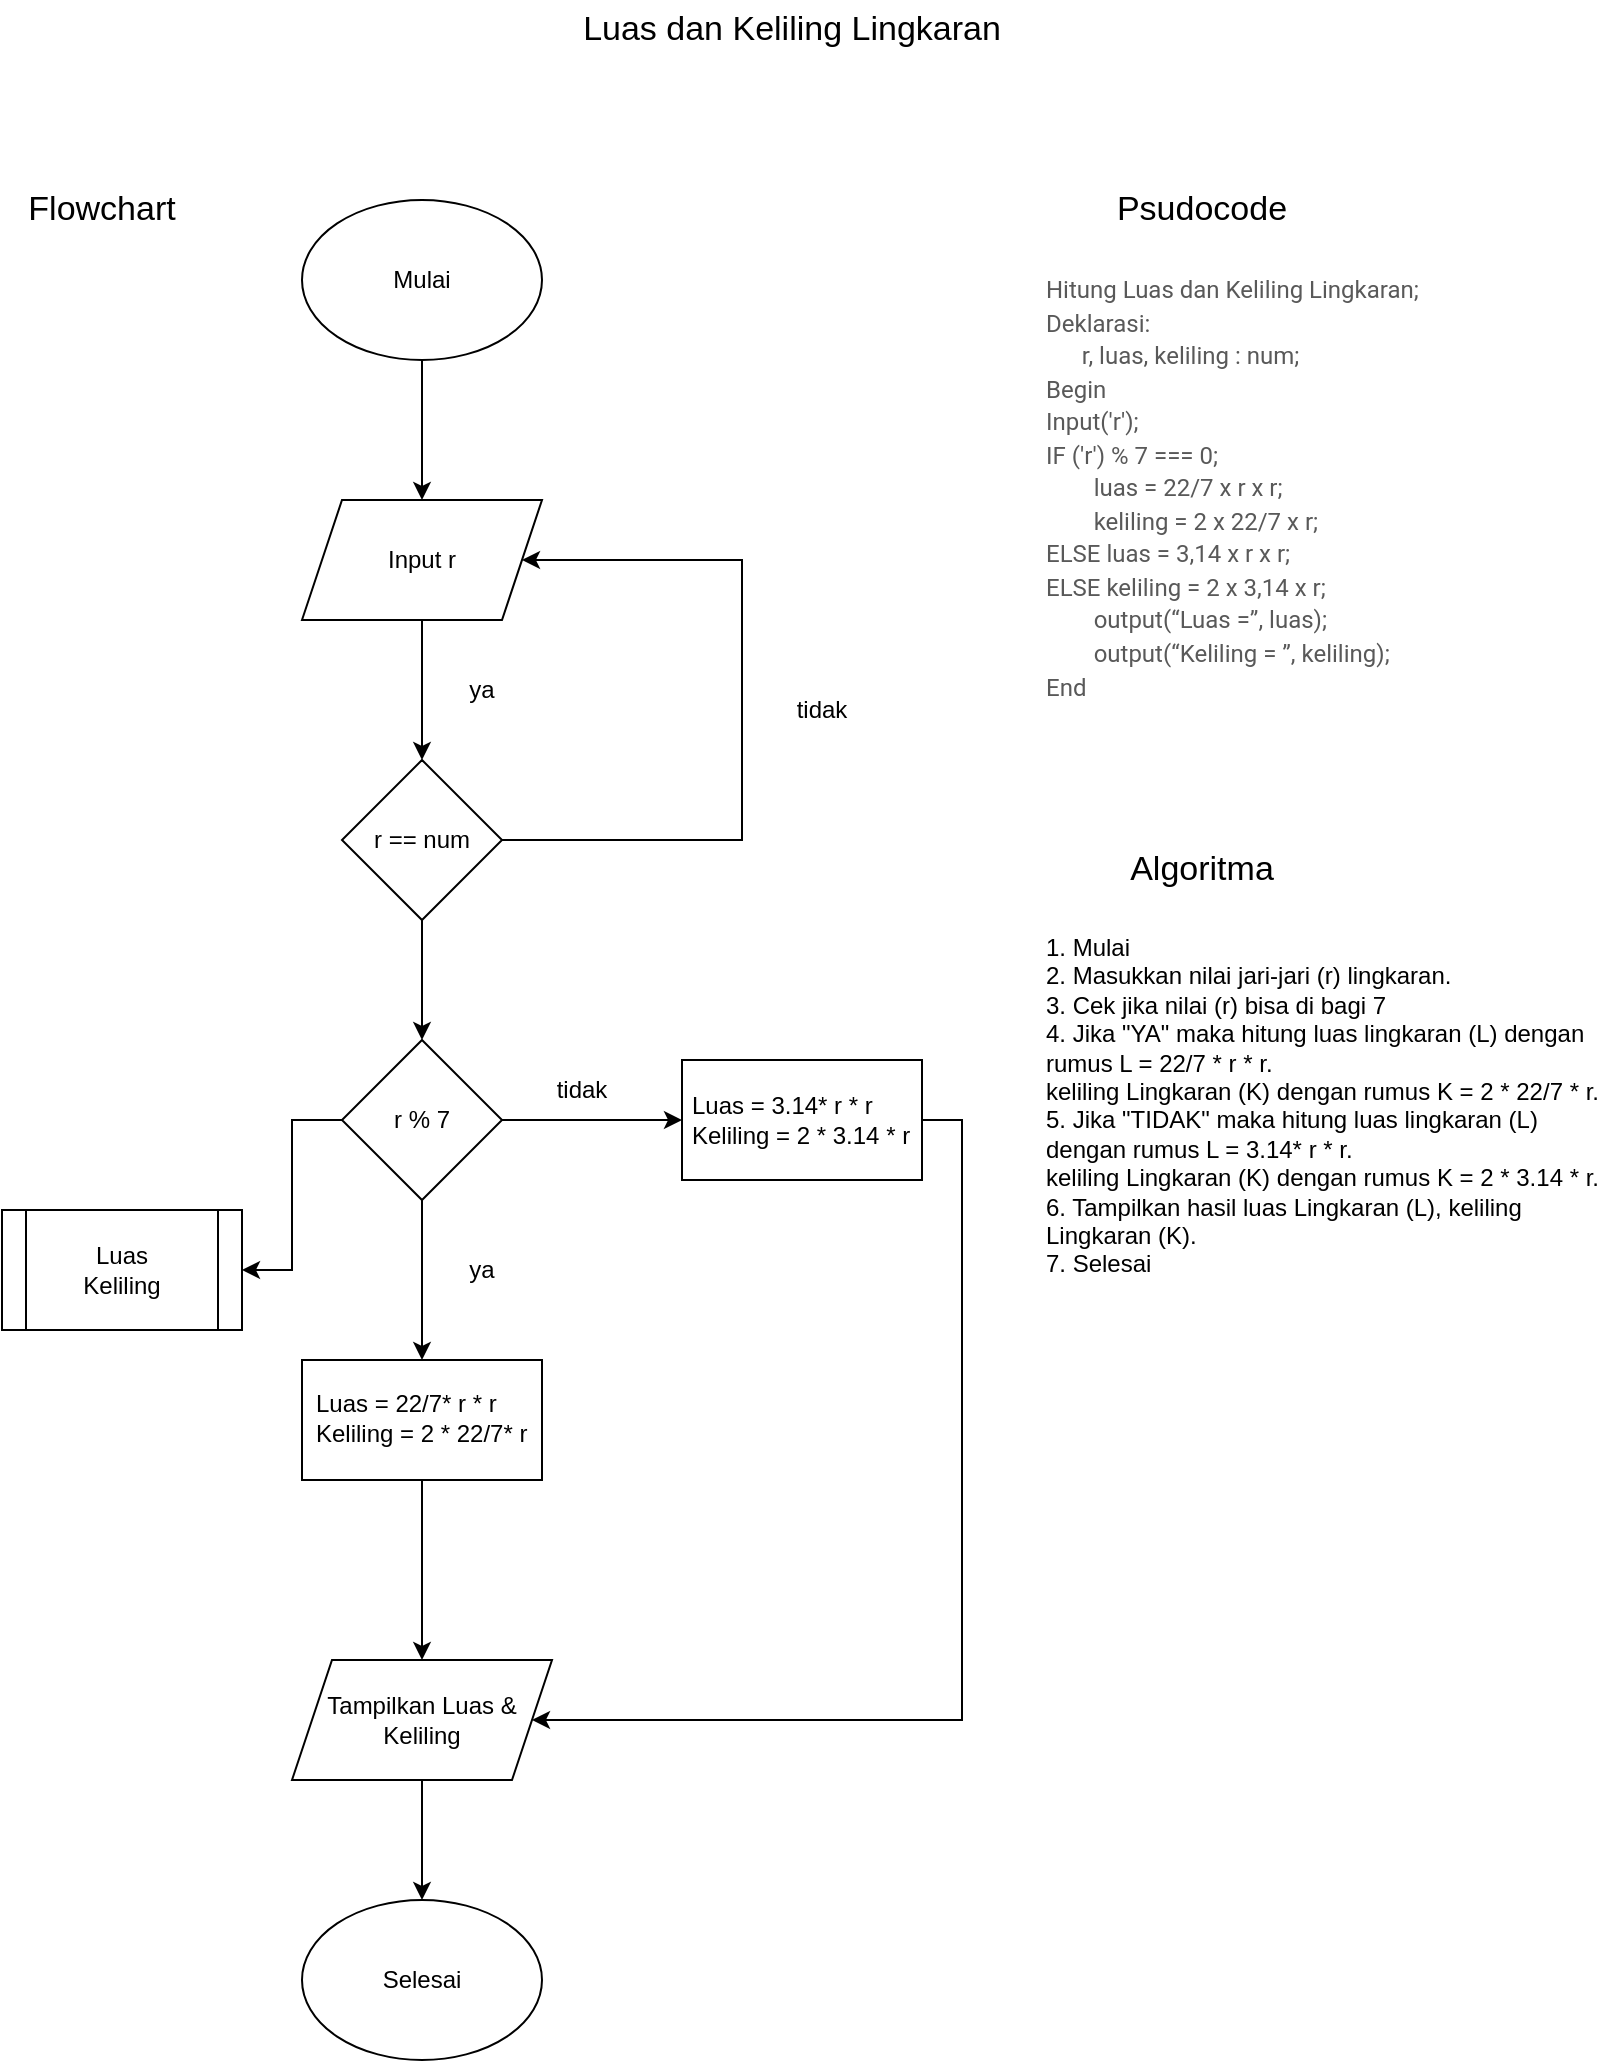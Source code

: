 <mxfile version="22.0.6" type="device" pages="2">
  <diagram name="Luas dan Keliling Lingkaran" id="8aOz2J1WPEZZ92Z6UNZS">
    <mxGraphModel dx="1257" dy="669" grid="1" gridSize="10" guides="1" tooltips="1" connect="1" arrows="1" fold="1" page="1" pageScale="1" pageWidth="850" pageHeight="1100" math="0" shadow="0">
      <root>
        <mxCell id="0" />
        <mxCell id="1" parent="0" />
        <mxCell id="tpCFE3qdXr_N5tP-cuVP-1" value="Luas dan Keliling Lingkaran" style="text;html=1;strokeColor=none;fillColor=none;align=center;verticalAlign=middle;whiteSpace=wrap;rounded=0;fontSize=17;" vertex="1" parent="1">
          <mxGeometry x="295" y="40" width="260" height="30" as="geometry" />
        </mxCell>
        <mxCell id="tpCFE3qdXr_N5tP-cuVP-5" style="edgeStyle=orthogonalEdgeStyle;rounded=0;orthogonalLoop=1;jettySize=auto;html=1;" edge="1" parent="1" source="tpCFE3qdXr_N5tP-cuVP-2" target="tpCFE3qdXr_N5tP-cuVP-4">
          <mxGeometry relative="1" as="geometry" />
        </mxCell>
        <mxCell id="tpCFE3qdXr_N5tP-cuVP-2" value="Mulai" style="ellipse;whiteSpace=wrap;html=1;" vertex="1" parent="1">
          <mxGeometry x="180" y="140" width="120" height="80" as="geometry" />
        </mxCell>
        <mxCell id="tpCFE3qdXr_N5tP-cuVP-3" value="Selesai" style="ellipse;whiteSpace=wrap;html=1;" vertex="1" parent="1">
          <mxGeometry x="180" y="990" width="120" height="80" as="geometry" />
        </mxCell>
        <mxCell id="tpCFE3qdXr_N5tP-cuVP-7" style="edgeStyle=orthogonalEdgeStyle;rounded=0;orthogonalLoop=1;jettySize=auto;html=1;exitX=0.5;exitY=1;exitDx=0;exitDy=0;entryX=0.5;entryY=0;entryDx=0;entryDy=0;" edge="1" parent="1" source="tpCFE3qdXr_N5tP-cuVP-4" target="tpCFE3qdXr_N5tP-cuVP-6">
          <mxGeometry relative="1" as="geometry" />
        </mxCell>
        <mxCell id="tpCFE3qdXr_N5tP-cuVP-4" value="Input r" style="shape=parallelogram;perimeter=parallelogramPerimeter;whiteSpace=wrap;html=1;fixedSize=1;" vertex="1" parent="1">
          <mxGeometry x="180" y="290" width="120" height="60" as="geometry" />
        </mxCell>
        <mxCell id="tpCFE3qdXr_N5tP-cuVP-8" style="edgeStyle=orthogonalEdgeStyle;rounded=0;orthogonalLoop=1;jettySize=auto;html=1;entryX=1;entryY=0.5;entryDx=0;entryDy=0;" edge="1" parent="1" source="tpCFE3qdXr_N5tP-cuVP-6" target="tpCFE3qdXr_N5tP-cuVP-4">
          <mxGeometry relative="1" as="geometry">
            <Array as="points">
              <mxPoint x="400" y="460" />
              <mxPoint x="400" y="320" />
            </Array>
          </mxGeometry>
        </mxCell>
        <mxCell id="tpCFE3qdXr_N5tP-cuVP-12" style="edgeStyle=orthogonalEdgeStyle;rounded=0;orthogonalLoop=1;jettySize=auto;html=1;exitX=0.5;exitY=1;exitDx=0;exitDy=0;entryX=0.5;entryY=0;entryDx=0;entryDy=0;" edge="1" parent="1" source="tpCFE3qdXr_N5tP-cuVP-6" target="tpCFE3qdXr_N5tP-cuVP-11">
          <mxGeometry relative="1" as="geometry" />
        </mxCell>
        <mxCell id="tpCFE3qdXr_N5tP-cuVP-6" value="r == num" style="rhombus;whiteSpace=wrap;html=1;" vertex="1" parent="1">
          <mxGeometry x="200" y="420" width="80" height="80" as="geometry" />
        </mxCell>
        <mxCell id="tpCFE3qdXr_N5tP-cuVP-9" value="ya" style="text;html=1;strokeColor=none;fillColor=none;align=center;verticalAlign=middle;whiteSpace=wrap;rounded=0;" vertex="1" parent="1">
          <mxGeometry x="240" y="370" width="60" height="30" as="geometry" />
        </mxCell>
        <mxCell id="tpCFE3qdXr_N5tP-cuVP-10" value="tidak" style="text;html=1;strokeColor=none;fillColor=none;align=center;verticalAlign=middle;whiteSpace=wrap;rounded=0;" vertex="1" parent="1">
          <mxGeometry x="410" y="380" width="60" height="30" as="geometry" />
        </mxCell>
        <mxCell id="tpCFE3qdXr_N5tP-cuVP-15" style="edgeStyle=orthogonalEdgeStyle;rounded=0;orthogonalLoop=1;jettySize=auto;html=1;entryX=1;entryY=0.5;entryDx=0;entryDy=0;" edge="1" parent="1" source="tpCFE3qdXr_N5tP-cuVP-11" target="tpCFE3qdXr_N5tP-cuVP-13">
          <mxGeometry relative="1" as="geometry" />
        </mxCell>
        <mxCell id="tpCFE3qdXr_N5tP-cuVP-18" style="edgeStyle=orthogonalEdgeStyle;rounded=0;orthogonalLoop=1;jettySize=auto;html=1;exitX=1;exitY=0.5;exitDx=0;exitDy=0;entryX=0;entryY=0.5;entryDx=0;entryDy=0;" edge="1" parent="1" source="tpCFE3qdXr_N5tP-cuVP-11" target="tpCFE3qdXr_N5tP-cuVP-21">
          <mxGeometry relative="1" as="geometry">
            <mxPoint x="390" y="600" as="targetPoint" />
          </mxGeometry>
        </mxCell>
        <mxCell id="tpCFE3qdXr_N5tP-cuVP-23" style="edgeStyle=orthogonalEdgeStyle;rounded=0;orthogonalLoop=1;jettySize=auto;html=1;entryX=0.5;entryY=0;entryDx=0;entryDy=0;" edge="1" parent="1" source="tpCFE3qdXr_N5tP-cuVP-11" target="tpCFE3qdXr_N5tP-cuVP-22">
          <mxGeometry relative="1" as="geometry" />
        </mxCell>
        <mxCell id="tpCFE3qdXr_N5tP-cuVP-11" value="r % 7" style="rhombus;whiteSpace=wrap;html=1;" vertex="1" parent="1">
          <mxGeometry x="200" y="560" width="80" height="80" as="geometry" />
        </mxCell>
        <mxCell id="tpCFE3qdXr_N5tP-cuVP-13" value="Luas&lt;br&gt;Keliling" style="shape=process;whiteSpace=wrap;html=1;backgroundOutline=1;" vertex="1" parent="1">
          <mxGeometry x="30" y="645" width="120" height="60" as="geometry" />
        </mxCell>
        <mxCell id="tpCFE3qdXr_N5tP-cuVP-27" style="edgeStyle=orthogonalEdgeStyle;rounded=0;orthogonalLoop=1;jettySize=auto;html=1;entryX=1;entryY=0.5;entryDx=0;entryDy=0;" edge="1" parent="1" source="tpCFE3qdXr_N5tP-cuVP-21" target="tpCFE3qdXr_N5tP-cuVP-26">
          <mxGeometry relative="1" as="geometry">
            <Array as="points">
              <mxPoint x="510" y="600" />
              <mxPoint x="510" y="900" />
            </Array>
          </mxGeometry>
        </mxCell>
        <mxCell id="tpCFE3qdXr_N5tP-cuVP-21" value="" style="rounded=0;whiteSpace=wrap;html=1;" vertex="1" parent="1">
          <mxGeometry x="370" y="570" width="120" height="60" as="geometry" />
        </mxCell>
        <mxCell id="tpCFE3qdXr_N5tP-cuVP-28" style="edgeStyle=orthogonalEdgeStyle;rounded=0;orthogonalLoop=1;jettySize=auto;html=1;exitX=0.5;exitY=1;exitDx=0;exitDy=0;" edge="1" parent="1" source="tpCFE3qdXr_N5tP-cuVP-22" target="tpCFE3qdXr_N5tP-cuVP-26">
          <mxGeometry relative="1" as="geometry" />
        </mxCell>
        <mxCell id="tpCFE3qdXr_N5tP-cuVP-22" value="" style="rounded=0;whiteSpace=wrap;html=1;" vertex="1" parent="1">
          <mxGeometry x="180" y="720" width="120" height="60" as="geometry" />
        </mxCell>
        <mxCell id="tpCFE3qdXr_N5tP-cuVP-24" value="ya" style="text;html=1;strokeColor=none;fillColor=none;align=center;verticalAlign=middle;whiteSpace=wrap;rounded=0;" vertex="1" parent="1">
          <mxGeometry x="240" y="660" width="60" height="30" as="geometry" />
        </mxCell>
        <mxCell id="tpCFE3qdXr_N5tP-cuVP-25" value="tidak" style="text;html=1;strokeColor=none;fillColor=none;align=center;verticalAlign=middle;whiteSpace=wrap;rounded=0;" vertex="1" parent="1">
          <mxGeometry x="290" y="570" width="60" height="30" as="geometry" />
        </mxCell>
        <mxCell id="tpCFE3qdXr_N5tP-cuVP-31" style="edgeStyle=orthogonalEdgeStyle;rounded=0;orthogonalLoop=1;jettySize=auto;html=1;entryX=0.5;entryY=0;entryDx=0;entryDy=0;" edge="1" parent="1" source="tpCFE3qdXr_N5tP-cuVP-26" target="tpCFE3qdXr_N5tP-cuVP-3">
          <mxGeometry relative="1" as="geometry" />
        </mxCell>
        <mxCell id="tpCFE3qdXr_N5tP-cuVP-26" value="Tampilkan Luas &amp;amp; Keliling" style="shape=parallelogram;perimeter=parallelogramPerimeter;whiteSpace=wrap;html=1;fixedSize=1;" vertex="1" parent="1">
          <mxGeometry x="175" y="870" width="130" height="60" as="geometry" />
        </mxCell>
        <mxCell id="tpCFE3qdXr_N5tP-cuVP-29" value="Luas = 3.14* r * r&lt;br&gt;Keliling = 2 * 3.14 * r" style="text;html=1;strokeColor=none;fillColor=none;align=left;verticalAlign=middle;whiteSpace=wrap;rounded=0;" vertex="1" parent="1">
          <mxGeometry x="373" y="585" width="131" height="30" as="geometry" />
        </mxCell>
        <mxCell id="tpCFE3qdXr_N5tP-cuVP-30" value="Luas = 22/7* r * r&lt;br&gt;Keliling = 2 * 22/7* r" style="text;html=1;strokeColor=none;fillColor=none;align=left;verticalAlign=middle;whiteSpace=wrap;rounded=0;" vertex="1" parent="1">
          <mxGeometry x="185" y="734" width="110" height="30" as="geometry" />
        </mxCell>
        <mxCell id="tpCFE3qdXr_N5tP-cuVP-32" value="Flowchart" style="text;html=1;strokeColor=none;fillColor=none;align=center;verticalAlign=middle;whiteSpace=wrap;rounded=0;fontSize=17;" vertex="1" parent="1">
          <mxGeometry x="50" y="130" width="60" height="30" as="geometry" />
        </mxCell>
        <mxCell id="tpCFE3qdXr_N5tP-cuVP-33" value="Psudocode" style="text;html=1;strokeColor=none;fillColor=none;align=center;verticalAlign=middle;whiteSpace=wrap;rounded=0;fontSize=17;" vertex="1" parent="1">
          <mxGeometry x="600" y="130" width="60" height="30" as="geometry" />
        </mxCell>
        <mxCell id="tpCFE3qdXr_N5tP-cuVP-36" value="&lt;b style=&quot;font-weight:normal;&quot; id=&quot;docs-internal-guid-d74a9fb0-7fff-6e03-542d-ba2f8efc0322&quot;&gt;&lt;font style=&quot;font-size: 12px;&quot;&gt;&lt;p dir=&quot;ltr&quot; style=&quot;line-height: 1.38; margin-top: 0pt; margin-bottom: 0pt;&quot;&gt;&lt;span style=&quot;font-family: Roboto, sans-serif; color: rgb(89, 89, 89); background-color: rgb(255, 255, 255); font-weight: 400; font-style: normal; font-variant: normal; text-decoration: none; vertical-align: baseline;&quot;&gt;Hitung Luas dan Keliling Lingkaran;&lt;/span&gt;&lt;/p&gt;&lt;p dir=&quot;ltr&quot; style=&quot;line-height: 1.38; margin-top: 0pt; margin-bottom: 0pt;&quot;&gt;&lt;span style=&quot;font-family: Roboto, sans-serif; color: rgb(89, 89, 89); background-color: rgb(255, 255, 255); font-weight: 400; font-style: normal; font-variant: normal; text-decoration: none; vertical-align: baseline;&quot;&gt;Deklarasi:&lt;/span&gt;&lt;/p&gt;&lt;p dir=&quot;ltr&quot; style=&quot;line-height: 1.38; margin-top: 0pt; margin-bottom: 0pt;&quot;&gt;&lt;span style=&quot;font-family: Roboto, sans-serif; color: rgb(89, 89, 89); background-color: rgb(255, 255, 255); font-weight: 400; font-style: normal; font-variant: normal; text-decoration: none; vertical-align: baseline;&quot;&gt;&amp;nbsp;&amp;nbsp;&amp;nbsp;&amp;nbsp;&amp;nbsp;&amp;nbsp;r, luas, keliling : num;&lt;/span&gt;&lt;/p&gt;&lt;p dir=&quot;ltr&quot; style=&quot;line-height: 1.38; margin-top: 0pt; margin-bottom: 0pt;&quot;&gt;&lt;span style=&quot;font-family: Roboto, sans-serif; color: rgb(89, 89, 89); background-color: rgb(255, 255, 255); font-weight: 400; font-style: normal; font-variant: normal; text-decoration: none; vertical-align: baseline;&quot;&gt;Begin&lt;/span&gt;&lt;/p&gt;&lt;p dir=&quot;ltr&quot; style=&quot;line-height: 1.38; margin-top: 0pt; margin-bottom: 0pt;&quot;&gt;&lt;span style=&quot;font-family: Roboto, sans-serif; color: rgb(89, 89, 89); background-color: rgb(255, 255, 255); font-weight: 400; font-style: normal; font-variant: normal; text-decoration: none; vertical-align: baseline;&quot;&gt;Input(&#39;r&#39;);&lt;/span&gt;&lt;/p&gt;&lt;p dir=&quot;ltr&quot; style=&quot;line-height: 1.38; margin-top: 0pt; margin-bottom: 0pt;&quot;&gt;&lt;span style=&quot;font-family: Roboto, sans-serif; color: rgb(89, 89, 89); background-color: rgb(255, 255, 255); font-weight: 400; font-style: normal; font-variant: normal; text-decoration: none; vertical-align: baseline;&quot;&gt;IF (&#39;r&#39;) % 7 === 0;&lt;/span&gt;&lt;/p&gt;&lt;p dir=&quot;ltr&quot; style=&quot;line-height: 1.38; margin-top: 0pt; margin-bottom: 0pt;&quot;&gt;&lt;span style=&quot;font-family: Roboto, sans-serif; color: rgb(89, 89, 89); background-color: rgb(255, 255, 255); font-weight: 400; font-style: normal; font-variant: normal; text-decoration: none; vertical-align: baseline;&quot;&gt;&lt;span style=&quot;white-space: pre;&quot;&gt;&#x9;&lt;/span&gt;luas = 22/7 x r x r;&lt;br&gt;&lt;/span&gt;&lt;/p&gt;&lt;p dir=&quot;ltr&quot; style=&quot;line-height: 1.38; margin-top: 0pt; margin-bottom: 0pt;&quot;&gt;&lt;span style=&quot;font-family: Roboto, sans-serif; color: rgb(89, 89, 89); background-color: rgb(255, 255, 255); font-weight: 400; font-style: normal; font-variant: normal; text-decoration: none; vertical-align: baseline;&quot;&gt;&lt;span style=&quot;white-space: pre;&quot;&gt;&#x9;&lt;/span&gt;keliling = 2 x 22/7 x r;&lt;br&gt;&lt;/span&gt;&lt;/p&gt;&lt;p dir=&quot;ltr&quot; style=&quot;line-height: 1.38; margin-top: 0pt; margin-bottom: 0pt;&quot;&gt;&lt;span style=&quot;font-family: Roboto, sans-serif; color: rgb(89, 89, 89); background-color: rgb(255, 255, 255); font-weight: 400; font-style: normal; font-variant: normal; text-decoration: none; vertical-align: baseline;&quot;&gt;ELSE luas = 3,14 x r x r;&lt;/span&gt;&lt;/p&gt;&lt;p dir=&quot;ltr&quot; style=&quot;line-height: 1.38; margin-top: 0pt; margin-bottom: 0pt;&quot;&gt;&lt;span style=&quot;font-family: Roboto, sans-serif; color: rgb(89, 89, 89); background-color: rgb(255, 255, 255); font-weight: 400; font-style: normal; font-variant: normal; text-decoration: none; vertical-align: baseline;&quot;&gt;&lt;span style=&quot;white-space: pre;&quot;&gt;ELSE &lt;/span&gt;keliling = 2 x 3,14 x r;&lt;/span&gt;&lt;/p&gt;&lt;p dir=&quot;ltr&quot; style=&quot;line-height: 1.38; margin-top: 0pt; margin-bottom: 0pt;&quot;&gt;&lt;span style=&quot;font-family: Roboto, sans-serif; color: rgb(89, 89, 89); background-color: rgb(255, 255, 255); font-weight: 400; font-style: normal; font-variant: normal; text-decoration: none; vertical-align: baseline;&quot;&gt;&lt;span style=&quot;white-space: pre;&quot;&gt;&#x9;&lt;/span&gt;output(“Luas =”, luas);&lt;/span&gt;&lt;/p&gt;&lt;p dir=&quot;ltr&quot; style=&quot;line-height: 1.38; margin-top: 0pt; margin-bottom: 0pt;&quot;&gt;&lt;span style=&quot;font-family: Roboto, sans-serif; color: rgb(89, 89, 89); background-color: rgb(255, 255, 255); font-weight: 400; font-style: normal; font-variant: normal; text-decoration: none; vertical-align: baseline;&quot;&gt;&lt;span style=&quot;white-space: pre;&quot;&gt;&#x9;&lt;/span&gt;output(“Keliling = ”, keliling);&lt;/span&gt;&lt;/p&gt;&lt;p dir=&quot;ltr&quot; style=&quot;line-height: 1.38; margin-top: 0pt; margin-bottom: 0pt;&quot;&gt;&lt;span style=&quot;font-family: Roboto, sans-serif; color: rgb(89, 89, 89); background-color: rgb(255, 255, 255); font-weight: 400; font-style: normal; font-variant: normal; text-decoration: none; vertical-align: baseline;&quot;&gt;End&lt;/span&gt;&lt;/p&gt;&lt;/font&gt;&lt;/b&gt;" style="text;whiteSpace=wrap;html=1;" vertex="1" parent="1">
          <mxGeometry x="550" y="170" width="210" height="220" as="geometry" />
        </mxCell>
        <mxCell id="tpCFE3qdXr_N5tP-cuVP-37" value="Algoritma" style="text;html=1;strokeColor=none;fillColor=none;align=center;verticalAlign=middle;whiteSpace=wrap;rounded=0;fontSize=17;" vertex="1" parent="1">
          <mxGeometry x="600" y="460" width="60" height="30" as="geometry" />
        </mxCell>
        <mxCell id="tpCFE3qdXr_N5tP-cuVP-38" value="&lt;div style=&quot;border-color: var(--border-color);&quot;&gt;1. Mulai&lt;br style=&quot;border-color: var(--border-color);&quot;&gt;2. Masukkan nilai jari-jari (r) lingkaran.&lt;/div&gt;&lt;div style=&quot;border-color: var(--border-color);&quot;&gt;3. Cek jika nilai (r) bisa di bagi 7&lt;/div&gt;&lt;div style=&quot;border-color: var(--border-color);&quot;&gt;4. Jika &quot;YA&quot; maka hitung luas lingkaran (L) dengan rumus L = 22/7 * r * r.&lt;br&gt;keliling Lingkaran (K) dengan rumus K = 2 * 22/7 * r.&lt;br&gt;&lt;/div&gt;&lt;div style=&quot;border-color: var(--border-color);&quot;&gt;&lt;div style=&quot;border-color: var(--border-color);&quot;&gt;5. Jika &quot;TIDAK&quot; maka hitung luas lingkaran (L) dengan rumus L = 3.14* r * r.&lt;br&gt;keliling Lingkaran (K) dengan rumus K = 2 * 3.14 * r.&lt;br&gt;&lt;/div&gt;&lt;/div&gt;&lt;div style=&quot;border-color: var(--border-color);&quot;&gt;6. Tampilkan hasil luas Lingkaran (L), keliling Lingkaran (K).&lt;/div&gt;&lt;div style=&quot;border-color: var(--border-color);&quot;&gt;7. Selesai&lt;/div&gt;&lt;div style=&quot;border-color: var(--border-color);&quot;&gt;&lt;br style=&quot;border-color: var(--border-color); color: rgb(0, 0, 0); font-family: Helvetica; font-size: 12px; font-style: normal; font-variant-ligatures: normal; font-variant-caps: normal; font-weight: 400; letter-spacing: normal; orphans: 2; text-align: left; text-indent: 0px; text-transform: none; widows: 2; word-spacing: 0px; -webkit-text-stroke-width: 0px; background-color: rgb(251, 251, 251); text-decoration-thickness: initial; text-decoration-style: initial; text-decoration-color: initial;&quot;&gt;&lt;br&gt;&lt;br&gt;&lt;/div&gt;" style="text;whiteSpace=wrap;html=1;" vertex="1" parent="1">
          <mxGeometry x="550" y="500" width="290" height="170" as="geometry" />
        </mxCell>
      </root>
    </mxGraphModel>
  </diagram>
  <diagram id="EYsd0A6kNE9P2ZtOK80h" name="Luas sisi Dadu">
    <mxGraphModel dx="1257" dy="669" grid="1" gridSize="10" guides="1" tooltips="1" connect="1" arrows="1" fold="1" page="1" pageScale="1" pageWidth="850" pageHeight="1100" math="0" shadow="0">
      <root>
        <mxCell id="0" />
        <mxCell id="1" parent="0" />
        <mxCell id="-EwXRi98x3nagNaAKc7C-1" style="edgeStyle=orthogonalEdgeStyle;rounded=0;orthogonalLoop=1;jettySize=auto;html=1;" edge="1" parent="1" source="-EwXRi98x3nagNaAKc7C-2" target="-EwXRi98x3nagNaAKc7C-5">
          <mxGeometry relative="1" as="geometry" />
        </mxCell>
        <mxCell id="-EwXRi98x3nagNaAKc7C-2" value="Mulai" style="ellipse;whiteSpace=wrap;html=1;" vertex="1" parent="1">
          <mxGeometry x="180" y="140" width="120" height="80" as="geometry" />
        </mxCell>
        <mxCell id="-EwXRi98x3nagNaAKc7C-3" value="Selesai" style="ellipse;whiteSpace=wrap;html=1;" vertex="1" parent="1">
          <mxGeometry x="180" y="990" width="120" height="80" as="geometry" />
        </mxCell>
        <mxCell id="-EwXRi98x3nagNaAKc7C-4" style="edgeStyle=orthogonalEdgeStyle;rounded=0;orthogonalLoop=1;jettySize=auto;html=1;exitX=0.5;exitY=1;exitDx=0;exitDy=0;entryX=0.5;entryY=0;entryDx=0;entryDy=0;" edge="1" parent="1" source="-EwXRi98x3nagNaAKc7C-5" target="-EwXRi98x3nagNaAKc7C-8">
          <mxGeometry relative="1" as="geometry" />
        </mxCell>
        <mxCell id="-EwXRi98x3nagNaAKc7C-5" value="Input S" style="shape=parallelogram;perimeter=parallelogramPerimeter;whiteSpace=wrap;html=1;fixedSize=1;" vertex="1" parent="1">
          <mxGeometry x="180" y="290" width="120" height="60" as="geometry" />
        </mxCell>
        <mxCell id="-EwXRi98x3nagNaAKc7C-6" style="edgeStyle=orthogonalEdgeStyle;rounded=0;orthogonalLoop=1;jettySize=auto;html=1;entryX=1;entryY=0.5;entryDx=0;entryDy=0;" edge="1" parent="1" source="-EwXRi98x3nagNaAKc7C-8" target="-EwXRi98x3nagNaAKc7C-5">
          <mxGeometry relative="1" as="geometry">
            <Array as="points">
              <mxPoint x="400" y="460" />
              <mxPoint x="400" y="320" />
            </Array>
          </mxGeometry>
        </mxCell>
        <mxCell id="-EwXRi98x3nagNaAKc7C-7" style="edgeStyle=orthogonalEdgeStyle;rounded=0;orthogonalLoop=1;jettySize=auto;html=1;exitX=0.5;exitY=1;exitDx=0;exitDy=0;entryX=0.5;entryY=0;entryDx=0;entryDy=0;" edge="1" parent="1" source="-EwXRi98x3nagNaAKc7C-8" target="-EwXRi98x3nagNaAKc7C-14">
          <mxGeometry relative="1" as="geometry" />
        </mxCell>
        <mxCell id="-EwXRi98x3nagNaAKc7C-8" value="S == num" style="rhombus;whiteSpace=wrap;html=1;" vertex="1" parent="1">
          <mxGeometry x="200" y="420" width="80" height="80" as="geometry" />
        </mxCell>
        <mxCell id="-EwXRi98x3nagNaAKc7C-9" value="ya" style="text;html=1;strokeColor=none;fillColor=none;align=center;verticalAlign=middle;whiteSpace=wrap;rounded=0;" vertex="1" parent="1">
          <mxGeometry x="240" y="370" width="60" height="30" as="geometry" />
        </mxCell>
        <mxCell id="-EwXRi98x3nagNaAKc7C-10" value="tidak" style="text;html=1;strokeColor=none;fillColor=none;align=center;verticalAlign=middle;whiteSpace=wrap;rounded=0;" vertex="1" parent="1">
          <mxGeometry x="410" y="380" width="60" height="30" as="geometry" />
        </mxCell>
        <mxCell id="-EwXRi98x3nagNaAKc7C-11" style="edgeStyle=orthogonalEdgeStyle;rounded=0;orthogonalLoop=1;jettySize=auto;html=1;entryX=1;entryY=0.5;entryDx=0;entryDy=0;" edge="1" parent="1" source="-EwXRi98x3nagNaAKc7C-14" target="-EwXRi98x3nagNaAKc7C-15">
          <mxGeometry relative="1" as="geometry" />
        </mxCell>
        <mxCell id="-EwXRi98x3nagNaAKc7C-12" style="edgeStyle=orthogonalEdgeStyle;rounded=0;orthogonalLoop=1;jettySize=auto;html=1;exitX=1;exitY=0.5;exitDx=0;exitDy=0;entryX=1;entryY=0.25;entryDx=0;entryDy=0;" edge="1" parent="1" source="-EwXRi98x3nagNaAKc7C-14" target="-EwXRi98x3nagNaAKc7C-5">
          <mxGeometry relative="1" as="geometry">
            <mxPoint x="530" y="380" as="targetPoint" />
            <Array as="points">
              <mxPoint x="530" y="600" />
              <mxPoint x="530" y="306" />
            </Array>
          </mxGeometry>
        </mxCell>
        <mxCell id="-EwXRi98x3nagNaAKc7C-13" style="edgeStyle=orthogonalEdgeStyle;rounded=0;orthogonalLoop=1;jettySize=auto;html=1;entryX=0.5;entryY=0;entryDx=0;entryDy=0;" edge="1" parent="1" source="-EwXRi98x3nagNaAKc7C-14" target="-EwXRi98x3nagNaAKc7C-19">
          <mxGeometry relative="1" as="geometry" />
        </mxCell>
        <mxCell id="-EwXRi98x3nagNaAKc7C-14" value="S &amp;gt; 0" style="rhombus;whiteSpace=wrap;html=1;" vertex="1" parent="1">
          <mxGeometry x="200" y="560" width="80" height="80" as="geometry" />
        </mxCell>
        <mxCell id="-EwXRi98x3nagNaAKc7C-15" value="Luas" style="shape=process;whiteSpace=wrap;html=1;backgroundOutline=1;" vertex="1" parent="1">
          <mxGeometry x="30" y="645" width="120" height="60" as="geometry" />
        </mxCell>
        <mxCell id="-EwXRi98x3nagNaAKc7C-18" style="edgeStyle=orthogonalEdgeStyle;rounded=0;orthogonalLoop=1;jettySize=auto;html=1;exitX=0.5;exitY=1;exitDx=0;exitDy=0;" edge="1" parent="1" source="-EwXRi98x3nagNaAKc7C-19" target="-EwXRi98x3nagNaAKc7C-23">
          <mxGeometry relative="1" as="geometry" />
        </mxCell>
        <mxCell id="-EwXRi98x3nagNaAKc7C-19" value="" style="rounded=0;whiteSpace=wrap;html=1;" vertex="1" parent="1">
          <mxGeometry x="180" y="720" width="120" height="60" as="geometry" />
        </mxCell>
        <mxCell id="-EwXRi98x3nagNaAKc7C-20" value="ya" style="text;html=1;strokeColor=none;fillColor=none;align=center;verticalAlign=middle;whiteSpace=wrap;rounded=0;" vertex="1" parent="1">
          <mxGeometry x="240" y="660" width="60" height="30" as="geometry" />
        </mxCell>
        <mxCell id="-EwXRi98x3nagNaAKc7C-21" value="tidak" style="text;html=1;strokeColor=none;fillColor=none;align=center;verticalAlign=middle;whiteSpace=wrap;rounded=0;" vertex="1" parent="1">
          <mxGeometry x="290" y="570" width="60" height="30" as="geometry" />
        </mxCell>
        <mxCell id="-EwXRi98x3nagNaAKc7C-22" style="edgeStyle=orthogonalEdgeStyle;rounded=0;orthogonalLoop=1;jettySize=auto;html=1;entryX=0.5;entryY=0;entryDx=0;entryDy=0;" edge="1" parent="1" source="-EwXRi98x3nagNaAKc7C-23" target="-EwXRi98x3nagNaAKc7C-3">
          <mxGeometry relative="1" as="geometry" />
        </mxCell>
        <mxCell id="-EwXRi98x3nagNaAKc7C-23" value="Tampilkan Luas&amp;nbsp;" style="shape=parallelogram;perimeter=parallelogramPerimeter;whiteSpace=wrap;html=1;fixedSize=1;" vertex="1" parent="1">
          <mxGeometry x="175" y="870" width="130" height="60" as="geometry" />
        </mxCell>
        <mxCell id="-EwXRi98x3nagNaAKc7C-25" value="Luas = 6 x S x S&amp;nbsp;" style="text;html=1;strokeColor=none;fillColor=none;align=left;verticalAlign=middle;whiteSpace=wrap;rounded=0;" vertex="1" parent="1">
          <mxGeometry x="191" y="734" width="101" height="30" as="geometry" />
        </mxCell>
        <mxCell id="-EwXRi98x3nagNaAKc7C-26" value="Flowchart" style="text;html=1;strokeColor=none;fillColor=none;align=center;verticalAlign=middle;whiteSpace=wrap;rounded=0;fontSize=17;" vertex="1" parent="1">
          <mxGeometry x="50" y="130" width="60" height="30" as="geometry" />
        </mxCell>
        <mxCell id="4758XjGsw971yCoXjhTo-1" value="Luas Dadu" style="text;html=1;strokeColor=none;fillColor=none;align=center;verticalAlign=middle;whiteSpace=wrap;rounded=0;fontSize=17;" vertex="1" parent="1">
          <mxGeometry x="378" y="40" width="95" height="30" as="geometry" />
        </mxCell>
        <mxCell id="OhIa_T8rUFpsvEuNFmtd-1" value="Psudocode" style="text;html=1;strokeColor=none;fillColor=none;align=center;verticalAlign=middle;whiteSpace=wrap;rounded=0;fontSize=17;" vertex="1" parent="1">
          <mxGeometry x="600" y="130" width="60" height="30" as="geometry" />
        </mxCell>
        <mxCell id="OhIa_T8rUFpsvEuNFmtd-2" value="&lt;b style=&quot;font-weight:normal;&quot; id=&quot;docs-internal-guid-d74a9fb0-7fff-6e03-542d-ba2f8efc0322&quot;&gt;&lt;font style=&quot;font-size: 12px;&quot;&gt;&lt;p dir=&quot;ltr&quot; style=&quot;line-height: 1.38; margin-top: 0pt; margin-bottom: 0pt;&quot;&gt;&lt;span style=&quot;font-family: Roboto, sans-serif; color: rgb(89, 89, 89); background-color: rgb(255, 255, 255); font-weight: 400; font-style: normal; font-variant: normal; text-decoration: none; vertical-align: baseline;&quot;&gt;Hitung Luas Dadu;&lt;/span&gt;&lt;/p&gt;&lt;p dir=&quot;ltr&quot; style=&quot;line-height: 1.38; margin-top: 0pt; margin-bottom: 0pt;&quot;&gt;&lt;span style=&quot;font-family: Roboto, sans-serif; color: rgb(89, 89, 89); background-color: rgb(255, 255, 255); font-weight: 400; font-style: normal; font-variant: normal; text-decoration: none; vertical-align: baseline;&quot;&gt;Deklarasi:&lt;/span&gt;&lt;/p&gt;&lt;p dir=&quot;ltr&quot; style=&quot;line-height: 1.38; margin-top: 0pt; margin-bottom: 0pt;&quot;&gt;&lt;span style=&quot;font-family: Roboto, sans-serif; color: rgb(89, 89, 89); background-color: rgb(255, 255, 255); font-weight: 400; font-style: normal; font-variant: normal; text-decoration: none; vertical-align: baseline;&quot;&gt;&amp;nbsp; &amp;nbsp; &amp;nbsp; S, luas: num;&lt;/span&gt;&lt;/p&gt;&lt;p dir=&quot;ltr&quot; style=&quot;line-height: 1.38; margin-top: 0pt; margin-bottom: 0pt;&quot;&gt;&lt;span style=&quot;font-family: Roboto, sans-serif; color: rgb(89, 89, 89); background-color: rgb(255, 255, 255); font-weight: 400; font-style: normal; font-variant: normal; text-decoration: none; vertical-align: baseline;&quot;&gt;Begin&lt;/span&gt;&lt;/p&gt;&lt;p dir=&quot;ltr&quot; style=&quot;line-height: 1.38; margin-top: 0pt; margin-bottom: 0pt;&quot;&gt;&lt;span style=&quot;font-family: Roboto, sans-serif; color: rgb(89, 89, 89); background-color: rgb(255, 255, 255); font-weight: 400; font-style: normal; font-variant: normal; text-decoration: none; vertical-align: baseline;&quot;&gt;Input(&#39;S&#39;);&lt;/span&gt;&lt;/p&gt;&lt;p dir=&quot;ltr&quot; style=&quot;line-height: 1.38; margin-top: 0pt; margin-bottom: 0pt;&quot;&gt;&lt;span style=&quot;font-family: Roboto, sans-serif; color: rgb(89, 89, 89); background-color: rgb(255, 255, 255); font-weight: 400; font-style: normal; font-variant: normal; text-decoration: none; vertical-align: baseline;&quot;&gt;IF S &amp;gt; 0;&lt;/span&gt;&lt;/p&gt;&lt;p dir=&quot;ltr&quot; style=&quot;line-height: 1.38; margin-top: 0pt; margin-bottom: 0pt;&quot;&gt;&lt;span style=&quot;font-family: Roboto, sans-serif; color: rgb(89, 89, 89); background-color: rgb(255, 255, 255); font-weight: 400; font-style: normal; font-variant: normal; text-decoration: none; vertical-align: baseline;&quot;&gt;&lt;span style=&quot;white-space: pre;&quot;&gt;&#x9;&lt;/span&gt;luas = 6 x S x S;&lt;/span&gt;&lt;/p&gt;&lt;p dir=&quot;ltr&quot; style=&quot;line-height: 1.38; margin-top: 0pt; margin-bottom: 0pt;&quot;&gt;&lt;span style=&quot;font-family: Roboto, sans-serif; color: rgb(89, 89, 89); background-color: rgb(255, 255, 255); font-weight: 400; font-style: normal; font-variant: normal; text-decoration: none; vertical-align: baseline;&quot;&gt;ELSE Begin&lt;/span&gt;&lt;/p&gt;&lt;p dir=&quot;ltr&quot; style=&quot;line-height: 1.38; margin-top: 0pt; margin-bottom: 0pt;&quot;&gt;&lt;span style=&quot;font-family: Roboto, sans-serif; color: rgb(89, 89, 89); background-color: rgb(255, 255, 255); font-weight: 400; font-style: normal; font-variant: normal; text-decoration: none; vertical-align: baseline;&quot;&gt;&lt;span style=&quot;white-space: pre;&quot;&gt;&#x9;&lt;/span&gt;output(“Luas =”, luas);&lt;/span&gt;&lt;/p&gt;&lt;p dir=&quot;ltr&quot; style=&quot;line-height: 1.38; margin-top: 0pt; margin-bottom: 0pt;&quot;&gt;&lt;span style=&quot;font-family: Roboto, sans-serif; color: rgb(89, 89, 89); background-color: rgb(255, 255, 255); font-weight: 400; font-style: normal; font-variant: normal; text-decoration: none; vertical-align: baseline;&quot;&gt;End&lt;/span&gt;&lt;/p&gt;&lt;/font&gt;&lt;/b&gt;" style="text;whiteSpace=wrap;html=1;" vertex="1" parent="1">
          <mxGeometry x="550" y="170" width="210" height="180" as="geometry" />
        </mxCell>
        <mxCell id="OhIa_T8rUFpsvEuNFmtd-3" value="Algoritma" style="text;html=1;strokeColor=none;fillColor=none;align=center;verticalAlign=middle;whiteSpace=wrap;rounded=0;fontSize=17;" vertex="1" parent="1">
          <mxGeometry x="600" y="460" width="60" height="30" as="geometry" />
        </mxCell>
        <mxCell id="OhIa_T8rUFpsvEuNFmtd-4" value="&lt;div style=&quot;border-color: var(--border-color);&quot;&gt;1. Mulai&lt;br style=&quot;border-color: var(--border-color);&quot;&gt;2. Masukkan nilai sisi (S) Dadu.&lt;/div&gt;&lt;div style=&quot;border-color: var(--border-color);&quot;&gt;3. Cek jika nilai (S) adalah number&lt;br&gt;4. Cek jika nilai S &amp;gt; dari 0.&amp;nbsp;&lt;/div&gt;&lt;div style=&quot;border-color: var(--border-color);&quot;&gt;4. Jika &quot;YA&quot; maka hitung luas dadu Luas = 6 x S x S.&lt;br&gt;&lt;/div&gt;&lt;div style=&quot;border-color: var(--border-color);&quot;&gt;&lt;div style=&quot;border-color: var(--border-color);&quot;&gt;5. Jika &quot;TIDAK&quot; maka kembali ke atas Masukan nilai (S).&lt;br&gt;&lt;/div&gt;&lt;/div&gt;&lt;div style=&quot;border-color: var(--border-color);&quot;&gt;6. Tampilkan hasil luas sisi dadu (Luas).&lt;/div&gt;&lt;div style=&quot;border-color: var(--border-color);&quot;&gt;7. Selesai&lt;/div&gt;&lt;div style=&quot;border-color: var(--border-color);&quot;&gt;&lt;br style=&quot;border-color: var(--border-color); color: rgb(0, 0, 0); font-family: Helvetica; font-size: 12px; font-style: normal; font-variant-ligatures: normal; font-variant-caps: normal; font-weight: 400; letter-spacing: normal; orphans: 2; text-align: left; text-indent: 0px; text-transform: none; widows: 2; word-spacing: 0px; -webkit-text-stroke-width: 0px; background-color: rgb(251, 251, 251); text-decoration-thickness: initial; text-decoration-style: initial; text-decoration-color: initial;&quot;&gt;&lt;br&gt;&lt;br&gt;&lt;/div&gt;" style="text;whiteSpace=wrap;html=1;" vertex="1" parent="1">
          <mxGeometry x="550" y="500" width="290" height="170" as="geometry" />
        </mxCell>
      </root>
    </mxGraphModel>
  </diagram>
</mxfile>
